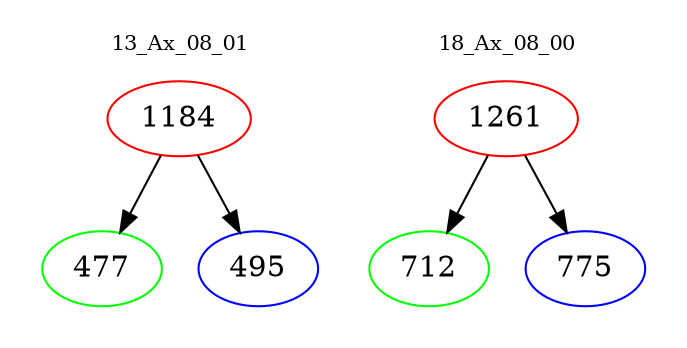 digraph{
subgraph cluster_0 {
color = white
label = "13_Ax_08_01";
fontsize=10;
T0_1184 [label="1184", color="red"]
T0_1184 -> T0_477 [color="black"]
T0_477 [label="477", color="green"]
T0_1184 -> T0_495 [color="black"]
T0_495 [label="495", color="blue"]
}
subgraph cluster_1 {
color = white
label = "18_Ax_08_00";
fontsize=10;
T1_1261 [label="1261", color="red"]
T1_1261 -> T1_712 [color="black"]
T1_712 [label="712", color="green"]
T1_1261 -> T1_775 [color="black"]
T1_775 [label="775", color="blue"]
}
}
